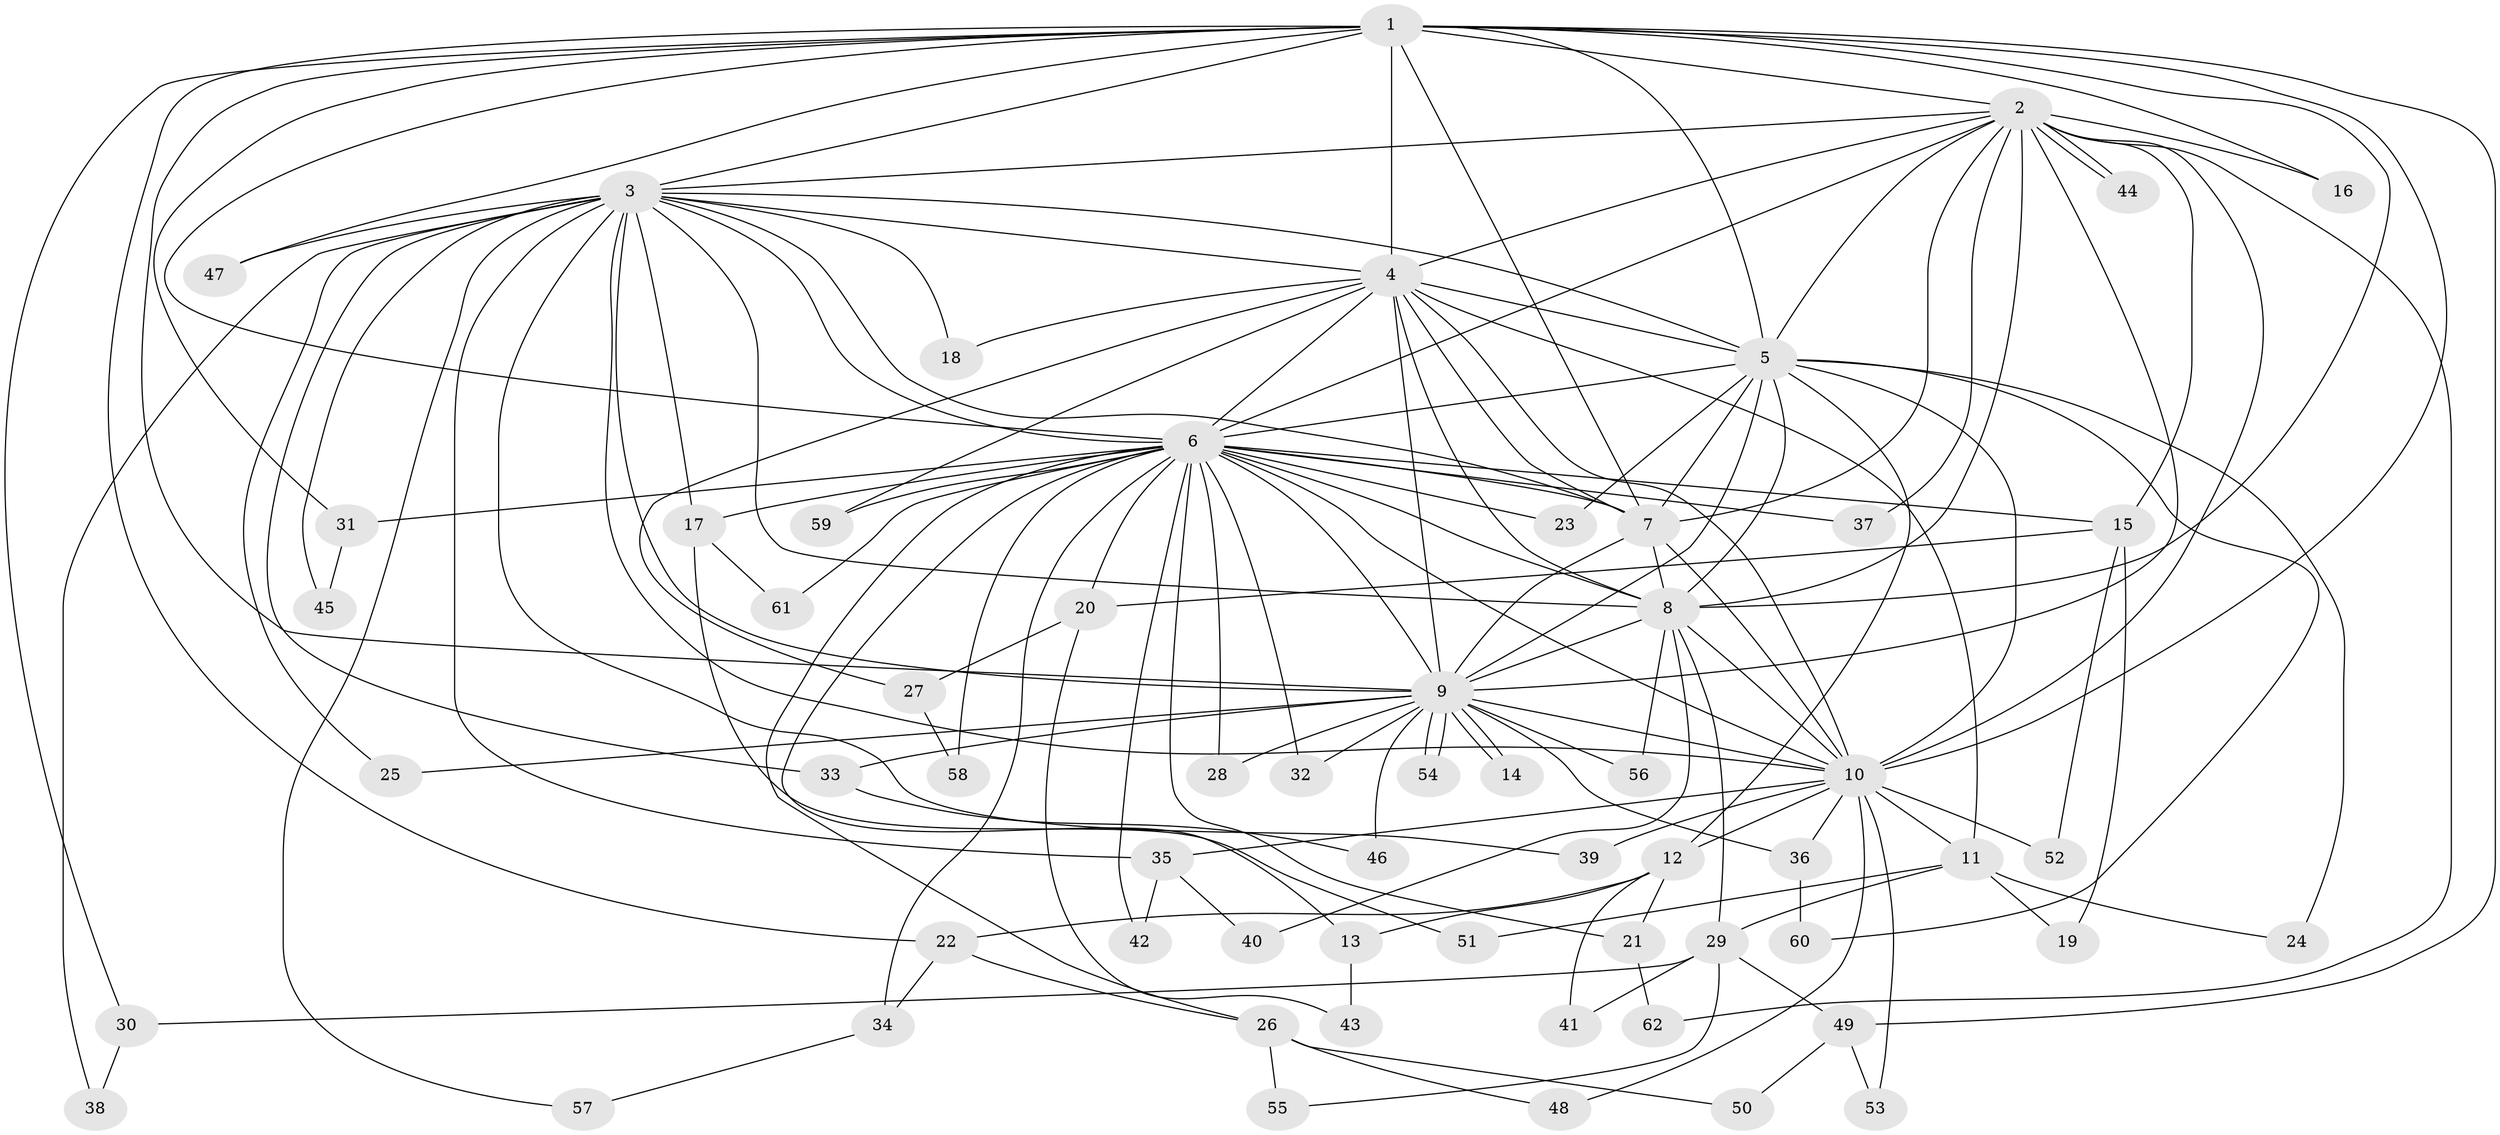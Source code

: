 // Generated by graph-tools (version 1.1) at 2025/49/03/09/25 03:49:42]
// undirected, 62 vertices, 149 edges
graph export_dot {
graph [start="1"]
  node [color=gray90,style=filled];
  1;
  2;
  3;
  4;
  5;
  6;
  7;
  8;
  9;
  10;
  11;
  12;
  13;
  14;
  15;
  16;
  17;
  18;
  19;
  20;
  21;
  22;
  23;
  24;
  25;
  26;
  27;
  28;
  29;
  30;
  31;
  32;
  33;
  34;
  35;
  36;
  37;
  38;
  39;
  40;
  41;
  42;
  43;
  44;
  45;
  46;
  47;
  48;
  49;
  50;
  51;
  52;
  53;
  54;
  55;
  56;
  57;
  58;
  59;
  60;
  61;
  62;
  1 -- 2;
  1 -- 3;
  1 -- 4;
  1 -- 5;
  1 -- 6;
  1 -- 7;
  1 -- 8;
  1 -- 9;
  1 -- 10;
  1 -- 16;
  1 -- 22;
  1 -- 30;
  1 -- 31;
  1 -- 47;
  1 -- 49;
  2 -- 3;
  2 -- 4;
  2 -- 5;
  2 -- 6;
  2 -- 7;
  2 -- 8;
  2 -- 9;
  2 -- 10;
  2 -- 15;
  2 -- 16;
  2 -- 37;
  2 -- 44;
  2 -- 44;
  2 -- 62;
  3 -- 4;
  3 -- 5;
  3 -- 6;
  3 -- 7;
  3 -- 8;
  3 -- 9;
  3 -- 10;
  3 -- 17;
  3 -- 18;
  3 -- 25;
  3 -- 33;
  3 -- 35;
  3 -- 38;
  3 -- 39;
  3 -- 45;
  3 -- 47;
  3 -- 57;
  4 -- 5;
  4 -- 6;
  4 -- 7;
  4 -- 8;
  4 -- 9;
  4 -- 10;
  4 -- 11;
  4 -- 18;
  4 -- 27;
  4 -- 59;
  5 -- 6;
  5 -- 7;
  5 -- 8;
  5 -- 9;
  5 -- 10;
  5 -- 12;
  5 -- 23;
  5 -- 24;
  5 -- 60;
  6 -- 7;
  6 -- 8;
  6 -- 9;
  6 -- 10;
  6 -- 13;
  6 -- 15;
  6 -- 17;
  6 -- 20;
  6 -- 21;
  6 -- 23;
  6 -- 26;
  6 -- 28;
  6 -- 31;
  6 -- 32;
  6 -- 34;
  6 -- 37;
  6 -- 42;
  6 -- 58;
  6 -- 59;
  6 -- 61;
  7 -- 8;
  7 -- 9;
  7 -- 10;
  8 -- 9;
  8 -- 10;
  8 -- 29;
  8 -- 40;
  8 -- 56;
  9 -- 10;
  9 -- 14;
  9 -- 14;
  9 -- 25;
  9 -- 28;
  9 -- 32;
  9 -- 33;
  9 -- 36;
  9 -- 46;
  9 -- 54;
  9 -- 54;
  9 -- 56;
  10 -- 11;
  10 -- 12;
  10 -- 35;
  10 -- 36;
  10 -- 39;
  10 -- 48;
  10 -- 52;
  10 -- 53;
  11 -- 19;
  11 -- 24;
  11 -- 29;
  11 -- 51;
  12 -- 13;
  12 -- 21;
  12 -- 22;
  12 -- 41;
  13 -- 43;
  15 -- 19;
  15 -- 20;
  15 -- 52;
  17 -- 51;
  17 -- 61;
  20 -- 27;
  20 -- 43;
  21 -- 62;
  22 -- 26;
  22 -- 34;
  26 -- 48;
  26 -- 50;
  26 -- 55;
  27 -- 58;
  29 -- 30;
  29 -- 41;
  29 -- 49;
  29 -- 55;
  30 -- 38;
  31 -- 45;
  33 -- 46;
  34 -- 57;
  35 -- 40;
  35 -- 42;
  36 -- 60;
  49 -- 50;
  49 -- 53;
}
